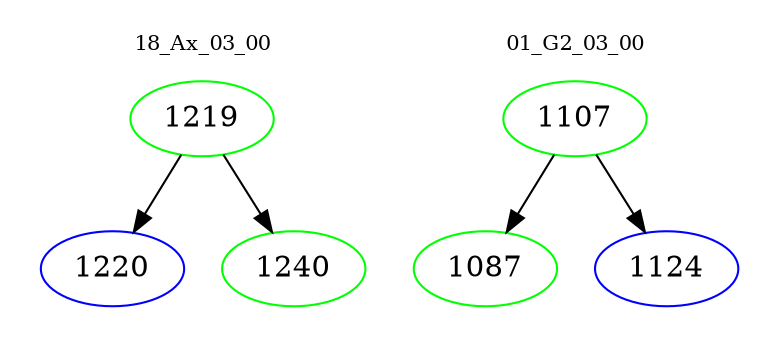 digraph{
subgraph cluster_0 {
color = white
label = "18_Ax_03_00";
fontsize=10;
T0_1219 [label="1219", color="green"]
T0_1219 -> T0_1220 [color="black"]
T0_1220 [label="1220", color="blue"]
T0_1219 -> T0_1240 [color="black"]
T0_1240 [label="1240", color="green"]
}
subgraph cluster_1 {
color = white
label = "01_G2_03_00";
fontsize=10;
T1_1107 [label="1107", color="green"]
T1_1107 -> T1_1087 [color="black"]
T1_1087 [label="1087", color="green"]
T1_1107 -> T1_1124 [color="black"]
T1_1124 [label="1124", color="blue"]
}
}
